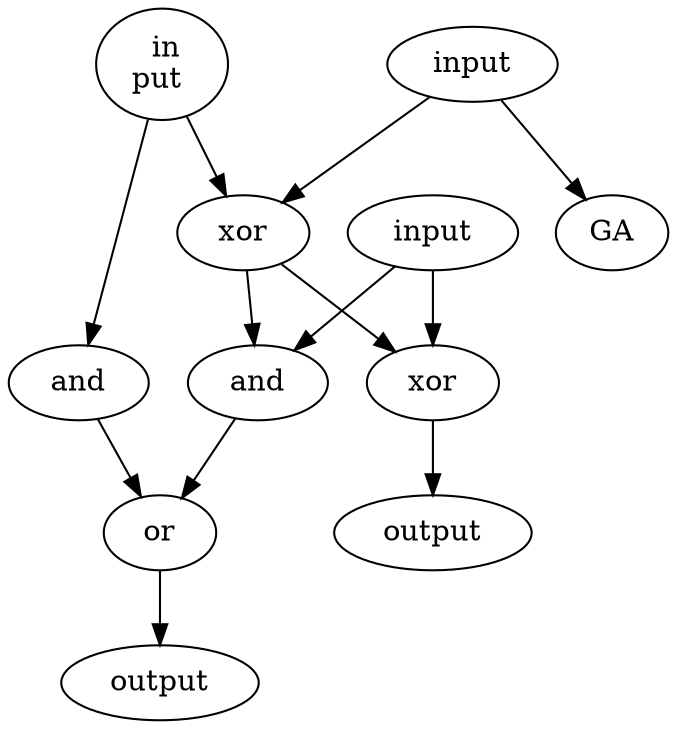 digraph FA{
A[label=" in
put "];
B[label=" input "];
Cin[label=" input "];
S[label=" output "];
Cout[label=" output "];
G1[label=" xor "];
G2[label=" xor "];
G5[label=" or "];
G3[label=" and "];
G4[label=" and "];
A->G1->G2->S;
B->G1;
Cin->G2;
G1->G3->G5->Cout;
Cin->G3;
A->G4->G5;
B->GA;
}